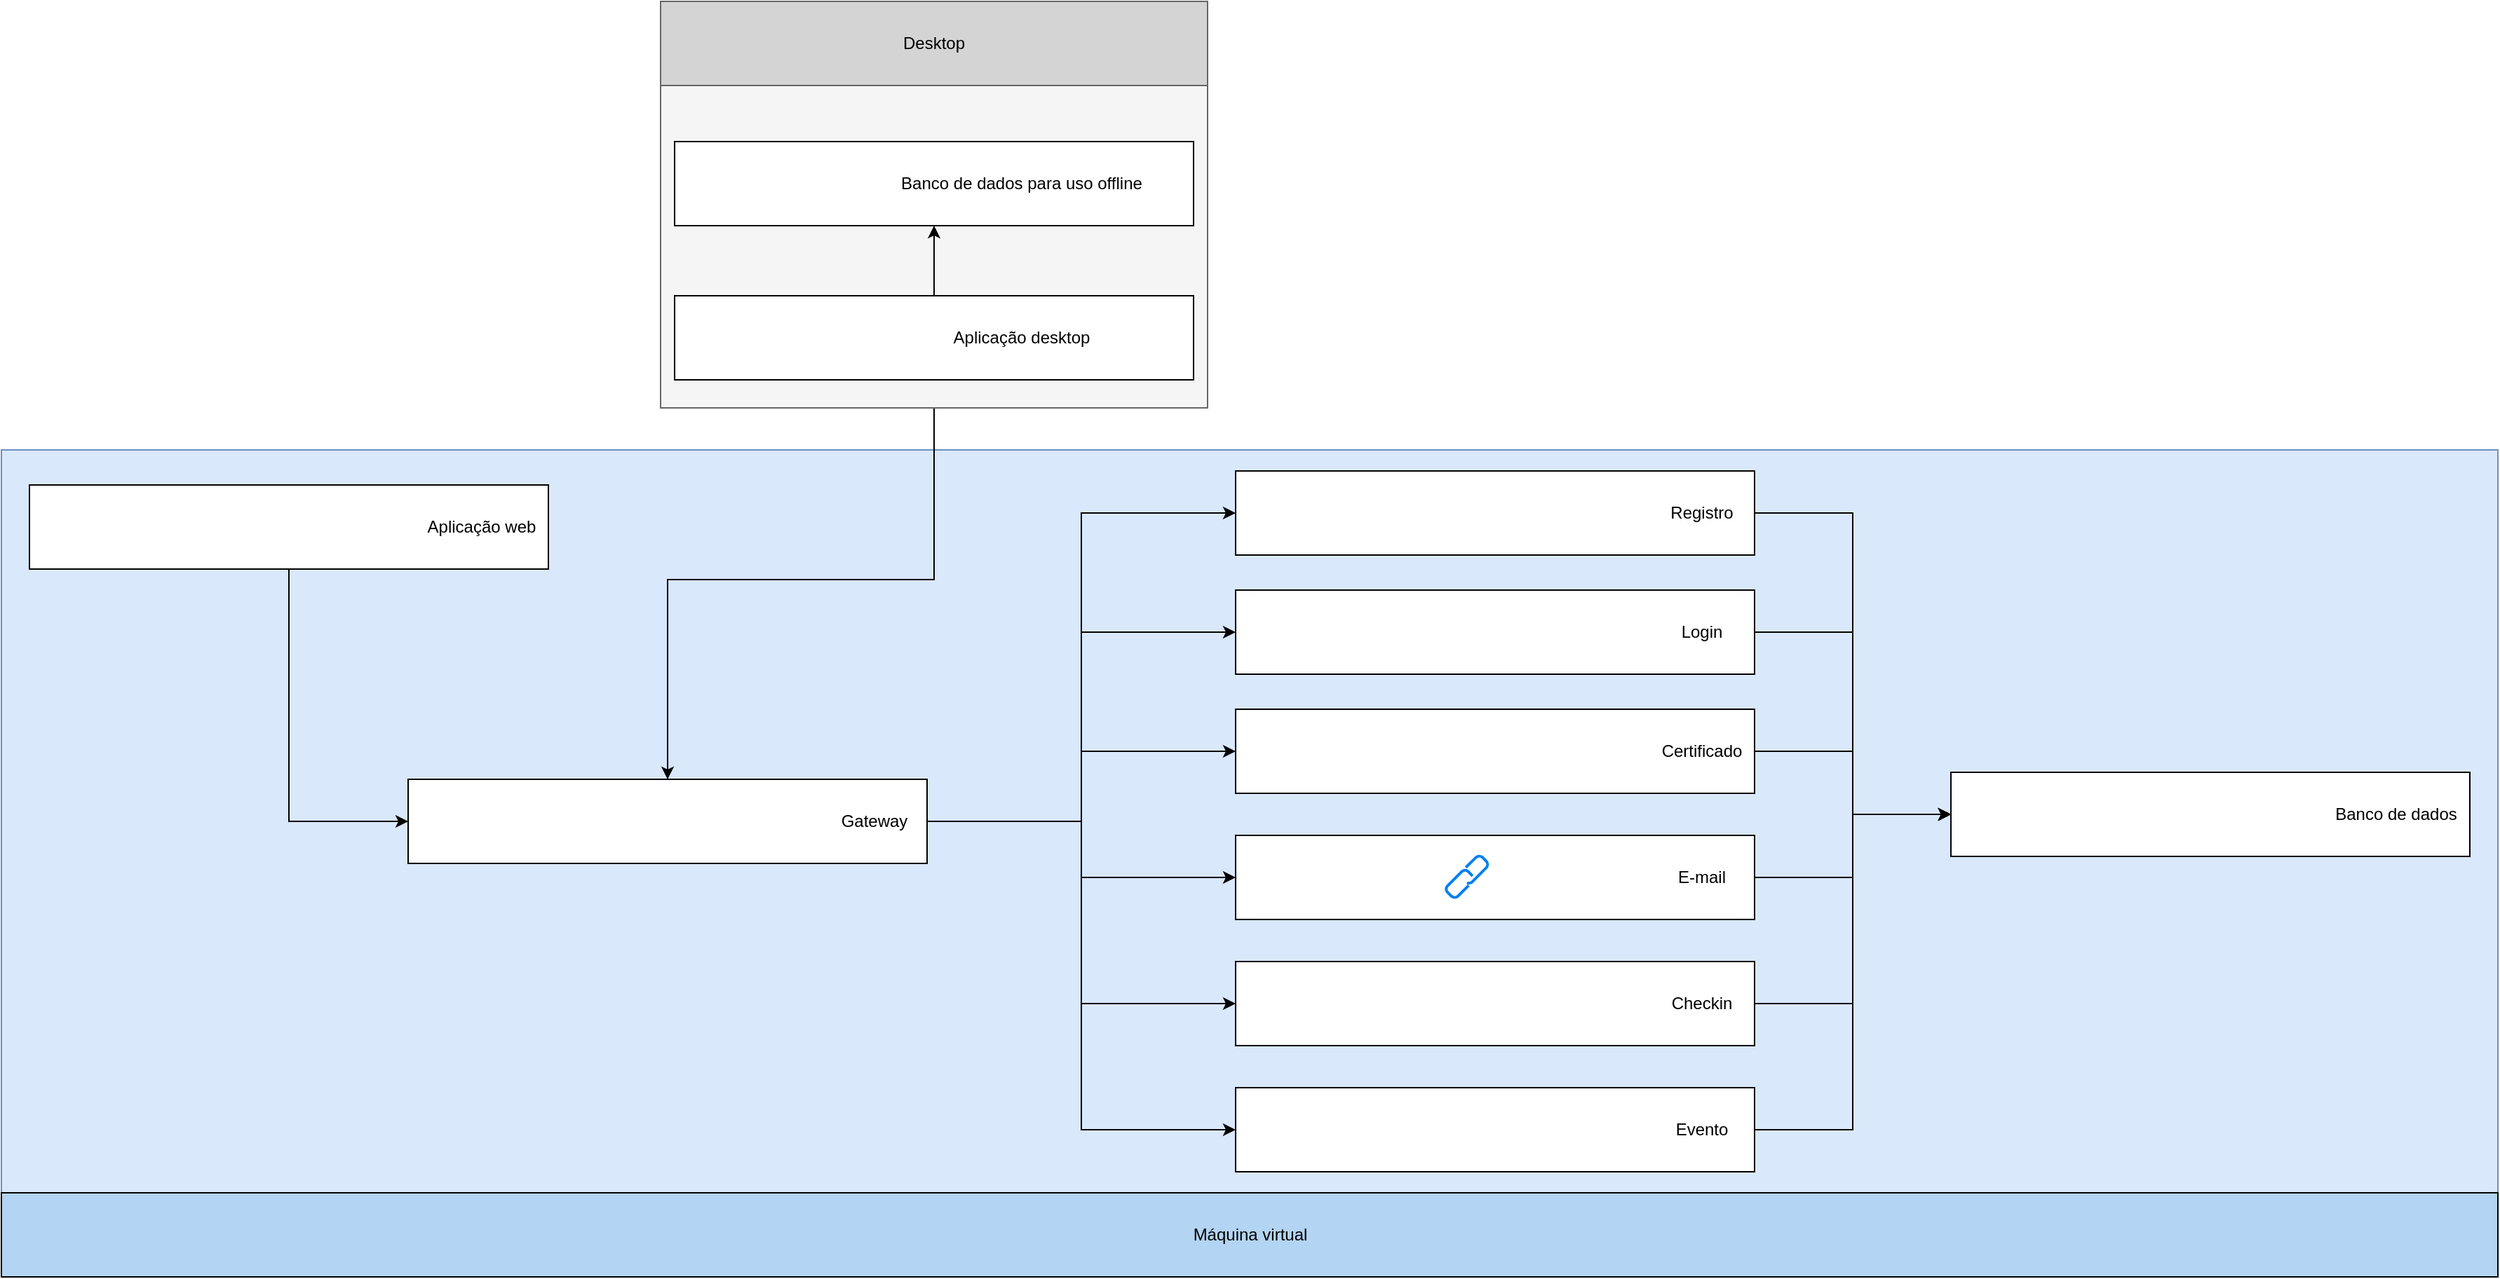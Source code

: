 <mxfile version="15.7.3" type="device"><diagram id="F9m85wWu2ZIBstqE2Dca" name="Page-1"><mxGraphModel dx="1963" dy="1133" grid="1" gridSize="10" guides="1" tooltips="1" connect="1" arrows="1" fold="1" page="1" pageScale="1" pageWidth="827" pageHeight="1169" math="0" shadow="0"><root><mxCell id="0"/><mxCell id="1" parent="0"/><mxCell id="c-JWCFTyzLUdVSqSqVdu-13" value="" style="rounded=0;whiteSpace=wrap;html=1;fillColor=#dae8fc;strokeColor=#6c8ebf;" vertex="1" parent="1"><mxGeometry x="40" y="360" width="1780" height="590" as="geometry"/></mxCell><mxCell id="c-JWCFTyzLUdVSqSqVdu-51" style="edgeStyle=orthogonalEdgeStyle;rounded=0;orthogonalLoop=1;jettySize=auto;html=1;exitX=0.5;exitY=1;exitDx=0;exitDy=0;" edge="1" parent="1" source="c-JWCFTyzLUdVSqSqVdu-8" target="c-JWCFTyzLUdVSqSqVdu-17"><mxGeometry relative="1" as="geometry"/></mxCell><mxCell id="c-JWCFTyzLUdVSqSqVdu-14" value="" style="rounded=0;whiteSpace=wrap;html=1;fillColor=#B3D4F2;" vertex="1" parent="1"><mxGeometry x="40" y="890" width="1780" height="60" as="geometry"/></mxCell><mxCell id="c-JWCFTyzLUdVSqSqVdu-15" value="Máquina virtual" style="text;html=1;strokeColor=none;fillColor=none;align=center;verticalAlign=middle;whiteSpace=wrap;rounded=0;" vertex="1" parent="1"><mxGeometry x="887.5" y="905" width="85" height="30" as="geometry"/></mxCell><mxCell id="c-JWCFTyzLUdVSqSqVdu-21" value="" style="group" vertex="1" connectable="0" parent="1"><mxGeometry x="330" y="590" width="370" height="70" as="geometry"/></mxCell><mxCell id="c-JWCFTyzLUdVSqSqVdu-17" value="" style="rounded=0;whiteSpace=wrap;html=1;" vertex="1" parent="c-JWCFTyzLUdVSqSqVdu-21"><mxGeometry y="5" width="370" height="60" as="geometry"/></mxCell><mxCell id="c-JWCFTyzLUdVSqSqVdu-18" value="Gateway" style="text;html=1;strokeColor=none;fillColor=none;align=center;verticalAlign=middle;whiteSpace=wrap;rounded=0;" vertex="1" parent="c-JWCFTyzLUdVSqSqVdu-21"><mxGeometry x="300" y="20" width="65" height="30" as="geometry"/></mxCell><mxCell id="c-JWCFTyzLUdVSqSqVdu-19" value="" style="shape=image;verticalLabelPosition=bottom;labelBackgroundColor=#ffffff;verticalAlign=top;aspect=fixed;imageAspect=0;image=https://www.docker.com/sites/default/files/d8/2019-07/Moby-logo.png;" vertex="1" parent="c-JWCFTyzLUdVSqSqVdu-21"><mxGeometry y="5" width="83.65" height="60" as="geometry"/></mxCell><mxCell id="c-JWCFTyzLUdVSqSqVdu-20" value="" style="shape=image;verticalLabelPosition=bottom;labelBackgroundColor=#ffffff;verticalAlign=top;aspect=fixed;imageAspect=0;image=https://wallacemaxters.com.br/uploads/lumen.png;" vertex="1" parent="c-JWCFTyzLUdVSqSqVdu-21"><mxGeometry x="90" width="124.23" height="70" as="geometry"/></mxCell><mxCell id="c-JWCFTyzLUdVSqSqVdu-88" value="" style="shape=image;verticalLabelPosition=bottom;labelBackgroundColor=#ffffff;verticalAlign=top;aspect=fixed;imageAspect=0;image=https://cdn-images-1.medium.com/fit/t/1600/480/1*XkmnsJ6Joa6EDFVGUw0tfA.png;" vertex="1" parent="c-JWCFTyzLUdVSqSqVdu-21"><mxGeometry x="220" y="25" width="66.67" height="20" as="geometry"/></mxCell><mxCell id="c-JWCFTyzLUdVSqSqVdu-27" value="" style="group" vertex="1" connectable="0" parent="1"><mxGeometry x="920" y="540" width="370" height="70" as="geometry"/></mxCell><mxCell id="c-JWCFTyzLUdVSqSqVdu-28" value="" style="rounded=0;whiteSpace=wrap;html=1;" vertex="1" parent="c-JWCFTyzLUdVSqSqVdu-27"><mxGeometry y="5" width="370" height="60" as="geometry"/></mxCell><mxCell id="c-JWCFTyzLUdVSqSqVdu-29" value="Certificado" style="text;html=1;strokeColor=none;fillColor=none;align=center;verticalAlign=middle;whiteSpace=wrap;rounded=0;" vertex="1" parent="c-JWCFTyzLUdVSqSqVdu-27"><mxGeometry x="300" y="20" width="65" height="30" as="geometry"/></mxCell><mxCell id="c-JWCFTyzLUdVSqSqVdu-30" value="" style="shape=image;verticalLabelPosition=bottom;labelBackgroundColor=#ffffff;verticalAlign=top;aspect=fixed;imageAspect=0;image=https://www.docker.com/sites/default/files/d8/2019-07/Moby-logo.png;" vertex="1" parent="c-JWCFTyzLUdVSqSqVdu-27"><mxGeometry y="5" width="83.65" height="60" as="geometry"/></mxCell><mxCell id="c-JWCFTyzLUdVSqSqVdu-31" value="" style="shape=image;verticalLabelPosition=bottom;labelBackgroundColor=#ffffff;verticalAlign=top;aspect=fixed;imageAspect=0;image=https://wallacemaxters.com.br/uploads/lumen.png;" vertex="1" parent="c-JWCFTyzLUdVSqSqVdu-27"><mxGeometry x="90" width="124.23" height="70" as="geometry"/></mxCell><mxCell id="c-JWCFTyzLUdVSqSqVdu-32" value="" style="group" vertex="1" connectable="0" parent="1"><mxGeometry x="920" y="630" width="370" height="70" as="geometry"/></mxCell><mxCell id="c-JWCFTyzLUdVSqSqVdu-33" value="" style="rounded=0;whiteSpace=wrap;html=1;" vertex="1" parent="c-JWCFTyzLUdVSqSqVdu-32"><mxGeometry y="5" width="370" height="60" as="geometry"/></mxCell><mxCell id="c-JWCFTyzLUdVSqSqVdu-34" value="E-mail" style="text;html=1;strokeColor=none;fillColor=none;align=center;verticalAlign=middle;whiteSpace=wrap;rounded=0;" vertex="1" parent="c-JWCFTyzLUdVSqSqVdu-32"><mxGeometry x="300" y="20" width="65" height="30" as="geometry"/></mxCell><mxCell id="c-JWCFTyzLUdVSqSqVdu-35" value="" style="shape=image;verticalLabelPosition=bottom;labelBackgroundColor=#ffffff;verticalAlign=top;aspect=fixed;imageAspect=0;image=https://www.docker.com/sites/default/files/d8/2019-07/Moby-logo.png;" vertex="1" parent="c-JWCFTyzLUdVSqSqVdu-32"><mxGeometry y="5" width="83.65" height="60" as="geometry"/></mxCell><mxCell id="c-JWCFTyzLUdVSqSqVdu-42" value="" style="shape=image;verticalLabelPosition=bottom;labelBackgroundColor=#ffffff;verticalAlign=top;aspect=fixed;imageAspect=0;image=https://upload.wikimedia.org/wikipedia/commons/thumb/9/9a/Laravel.svg/1200px-Laravel.svg.png;" vertex="1" parent="c-JWCFTyzLUdVSqSqVdu-32"><mxGeometry x="83.65" y="7.5" width="52.88" height="55" as="geometry"/></mxCell><UserObject label="" link="https://github.com/alpharameeztech/transactional-email-microservice" linkTarget="_blank" id="c-JWCFTyzLUdVSqSqVdu-45"><mxCell style="html=1;verticalLabelPosition=bottom;align=center;labelBackgroundColor=#ffffff;verticalAlign=top;strokeWidth=2;strokeColor=#0080F0;shadow=0;dashed=0;shape=mxgraph.ios7.icons.link;fillColor=#D4D4D4;" vertex="1" parent="c-JWCFTyzLUdVSqSqVdu-32"><mxGeometry x="150" y="19.5" width="30" height="30" as="geometry"/></mxCell></UserObject><mxCell id="c-JWCFTyzLUdVSqSqVdu-37" value="" style="group" vertex="1" connectable="0" parent="1"><mxGeometry x="920" y="720" width="370" height="70" as="geometry"/></mxCell><mxCell id="c-JWCFTyzLUdVSqSqVdu-38" value="" style="rounded=0;whiteSpace=wrap;html=1;" vertex="1" parent="c-JWCFTyzLUdVSqSqVdu-37"><mxGeometry y="5" width="370" height="60" as="geometry"/></mxCell><mxCell id="c-JWCFTyzLUdVSqSqVdu-39" value="Checkin" style="text;html=1;strokeColor=none;fillColor=none;align=center;verticalAlign=middle;whiteSpace=wrap;rounded=0;" vertex="1" parent="c-JWCFTyzLUdVSqSqVdu-37"><mxGeometry x="300" y="20" width="65" height="30" as="geometry"/></mxCell><mxCell id="c-JWCFTyzLUdVSqSqVdu-40" value="" style="shape=image;verticalLabelPosition=bottom;labelBackgroundColor=#ffffff;verticalAlign=top;aspect=fixed;imageAspect=0;image=https://www.docker.com/sites/default/files/d8/2019-07/Moby-logo.png;" vertex="1" parent="c-JWCFTyzLUdVSqSqVdu-37"><mxGeometry y="5" width="83.65" height="60" as="geometry"/></mxCell><mxCell id="c-JWCFTyzLUdVSqSqVdu-41" value="" style="shape=image;verticalLabelPosition=bottom;labelBackgroundColor=#ffffff;verticalAlign=top;aspect=fixed;imageAspect=0;image=https://wallacemaxters.com.br/uploads/lumen.png;" vertex="1" parent="c-JWCFTyzLUdVSqSqVdu-37"><mxGeometry x="90" width="124.23" height="70" as="geometry"/></mxCell><mxCell id="c-JWCFTyzLUdVSqSqVdu-46" value="" style="group" vertex="1" connectable="0" parent="1"><mxGeometry x="920" y="810" width="370" height="70" as="geometry"/></mxCell><mxCell id="c-JWCFTyzLUdVSqSqVdu-47" value="" style="rounded=0;whiteSpace=wrap;html=1;" vertex="1" parent="c-JWCFTyzLUdVSqSqVdu-46"><mxGeometry y="5" width="370" height="60" as="geometry"/></mxCell><mxCell id="c-JWCFTyzLUdVSqSqVdu-48" value="Evento" style="text;html=1;strokeColor=none;fillColor=none;align=center;verticalAlign=middle;whiteSpace=wrap;rounded=0;" vertex="1" parent="c-JWCFTyzLUdVSqSqVdu-46"><mxGeometry x="300" y="20" width="65" height="30" as="geometry"/></mxCell><mxCell id="c-JWCFTyzLUdVSqSqVdu-49" value="" style="shape=image;verticalLabelPosition=bottom;labelBackgroundColor=#ffffff;verticalAlign=top;aspect=fixed;imageAspect=0;image=https://www.docker.com/sites/default/files/d8/2019-07/Moby-logo.png;" vertex="1" parent="c-JWCFTyzLUdVSqSqVdu-46"><mxGeometry y="5" width="83.65" height="60" as="geometry"/></mxCell><mxCell id="c-JWCFTyzLUdVSqSqVdu-50" value="" style="shape=image;verticalLabelPosition=bottom;labelBackgroundColor=#ffffff;verticalAlign=top;aspect=fixed;imageAspect=0;image=https://wallacemaxters.com.br/uploads/lumen.png;" vertex="1" parent="c-JWCFTyzLUdVSqSqVdu-46"><mxGeometry x="90" width="124.23" height="70" as="geometry"/></mxCell><mxCell id="c-JWCFTyzLUdVSqSqVdu-57" value="" style="group" vertex="1" connectable="0" parent="1"><mxGeometry x="60" y="380" width="370" height="70" as="geometry"/></mxCell><mxCell id="c-JWCFTyzLUdVSqSqVdu-58" value="" style="rounded=0;whiteSpace=wrap;html=1;" vertex="1" parent="c-JWCFTyzLUdVSqSqVdu-57"><mxGeometry y="5" width="370" height="60" as="geometry"/></mxCell><mxCell id="c-JWCFTyzLUdVSqSqVdu-59" value="Aplicação web" style="text;html=1;strokeColor=none;fillColor=none;align=center;verticalAlign=middle;whiteSpace=wrap;rounded=0;" vertex="1" parent="c-JWCFTyzLUdVSqSqVdu-57"><mxGeometry x="280" y="20" width="85" height="30" as="geometry"/></mxCell><mxCell id="c-JWCFTyzLUdVSqSqVdu-60" value="" style="shape=image;verticalLabelPosition=bottom;labelBackgroundColor=#ffffff;verticalAlign=top;aspect=fixed;imageAspect=0;image=https://www.docker.com/sites/default/files/d8/2019-07/Moby-logo.png;" vertex="1" parent="c-JWCFTyzLUdVSqSqVdu-57"><mxGeometry y="5" width="83.65" height="60" as="geometry"/></mxCell><mxCell id="c-JWCFTyzLUdVSqSqVdu-61" value="" style="shape=image;verticalLabelPosition=bottom;labelBackgroundColor=#ffffff;verticalAlign=top;aspect=fixed;imageAspect=0;image=https://upload.wikimedia.org/wikipedia/commons/thumb/9/9a/Laravel.svg/1200px-Laravel.svg.png;" vertex="1" parent="c-JWCFTyzLUdVSqSqVdu-57"><mxGeometry x="83.65" y="7.5" width="52.88" height="55" as="geometry"/></mxCell><mxCell id="c-JWCFTyzLUdVSqSqVdu-63" value="" style="group" vertex="1" connectable="0" parent="1"><mxGeometry x="510" y="40" width="390" height="290" as="geometry"/></mxCell><mxCell id="c-JWCFTyzLUdVSqSqVdu-1" value="" style="rounded=0;whiteSpace=wrap;html=1;fillColor=#f5f5f5;fontColor=#333333;strokeColor=#666666;" vertex="1" parent="c-JWCFTyzLUdVSqSqVdu-63"><mxGeometry width="390" height="290" as="geometry"/></mxCell><mxCell id="c-JWCFTyzLUdVSqSqVdu-4" value="" style="rounded=0;whiteSpace=wrap;html=1;fillColor=#D4D4D4;fontColor=#333333;strokeColor=#666666;" vertex="1" parent="c-JWCFTyzLUdVSqSqVdu-63"><mxGeometry width="390" height="60" as="geometry"/></mxCell><mxCell id="c-JWCFTyzLUdVSqSqVdu-3" value="Desktop" style="text;html=1;strokeColor=none;fillColor=none;align=center;verticalAlign=middle;whiteSpace=wrap;rounded=0;" vertex="1" parent="c-JWCFTyzLUdVSqSqVdu-63"><mxGeometry x="165" y="15" width="60" height="30" as="geometry"/></mxCell><mxCell id="c-JWCFTyzLUdVSqSqVdu-6" value="" style="rounded=0;whiteSpace=wrap;html=1;" vertex="1" parent="c-JWCFTyzLUdVSqSqVdu-63"><mxGeometry x="10" y="100" width="370" height="60" as="geometry"/></mxCell><mxCell id="c-JWCFTyzLUdVSqSqVdu-5" value="" style="shape=image;verticalLabelPosition=bottom;labelBackgroundColor=#ffffff;verticalAlign=top;aspect=fixed;imageAspect=0;image=https://marcas-logos.net/wp-content/uploads/2020/11/MySQL-logo.png;" vertex="1" parent="c-JWCFTyzLUdVSqSqVdu-63"><mxGeometry x="10" y="90" width="119.88" height="80" as="geometry"/></mxCell><mxCell id="c-JWCFTyzLUdVSqSqVdu-8" value="" style="rounded=0;whiteSpace=wrap;html=1;" vertex="1" parent="c-JWCFTyzLUdVSqSqVdu-63"><mxGeometry x="10" y="210" width="370" height="60" as="geometry"/></mxCell><mxCell id="c-JWCFTyzLUdVSqSqVdu-9" value="Banco de dados para uso offline" style="text;html=1;strokeColor=none;fillColor=none;align=center;verticalAlign=middle;whiteSpace=wrap;rounded=0;" vertex="1" parent="c-JWCFTyzLUdVSqSqVdu-63"><mxGeometry x="165" y="115" width="185" height="30" as="geometry"/></mxCell><mxCell id="c-JWCFTyzLUdVSqSqVdu-10" value="" style="shape=image;verticalLabelPosition=bottom;labelBackgroundColor=#ffffff;verticalAlign=top;aspect=fixed;imageAspect=0;image=https://marcas-logos.net/wp-content/uploads/2020/11/Java-logo.png;" vertex="1" parent="c-JWCFTyzLUdVSqSqVdu-63"><mxGeometry x="16.33" y="210" width="107.22" height="60" as="geometry"/></mxCell><mxCell id="c-JWCFTyzLUdVSqSqVdu-11" value="Aplicação desktop" style="text;html=1;strokeColor=none;fillColor=none;align=center;verticalAlign=middle;whiteSpace=wrap;rounded=0;" vertex="1" parent="c-JWCFTyzLUdVSqSqVdu-63"><mxGeometry x="165" y="225" width="185" height="30" as="geometry"/></mxCell><mxCell id="c-JWCFTyzLUdVSqSqVdu-12" style="edgeStyle=orthogonalEdgeStyle;rounded=0;orthogonalLoop=1;jettySize=auto;html=1;entryX=0.5;entryY=1;entryDx=0;entryDy=0;" edge="1" parent="c-JWCFTyzLUdVSqSqVdu-63" source="c-JWCFTyzLUdVSqSqVdu-8" target="c-JWCFTyzLUdVSqSqVdu-6"><mxGeometry relative="1" as="geometry"/></mxCell><mxCell id="c-JWCFTyzLUdVSqSqVdu-64" value="" style="group" vertex="1" connectable="0" parent="1"><mxGeometry x="740" y="445" width="545" height="80" as="geometry"/></mxCell><mxCell id="c-JWCFTyzLUdVSqSqVdu-22" value="" style="group" vertex="1" connectable="0" parent="c-JWCFTyzLUdVSqSqVdu-64"><mxGeometry width="370" height="70" as="geometry"/></mxCell><mxCell id="c-JWCFTyzLUdVSqSqVdu-23" value="" style="rounded=0;whiteSpace=wrap;html=1;" vertex="1" parent="c-JWCFTyzLUdVSqSqVdu-22"><mxGeometry x="180" y="15" width="370" height="60" as="geometry"/></mxCell><mxCell id="c-JWCFTyzLUdVSqSqVdu-25" value="" style="shape=image;verticalLabelPosition=bottom;labelBackgroundColor=#ffffff;verticalAlign=top;aspect=fixed;imageAspect=0;image=https://www.docker.com/sites/default/files/d8/2019-07/Moby-logo.png;" vertex="1" parent="c-JWCFTyzLUdVSqSqVdu-64"><mxGeometry x="180" y="15" width="83.65" height="60" as="geometry"/></mxCell><mxCell id="c-JWCFTyzLUdVSqSqVdu-26" value="" style="shape=image;verticalLabelPosition=bottom;labelBackgroundColor=#ffffff;verticalAlign=top;aspect=fixed;imageAspect=0;image=https://wallacemaxters.com.br/uploads/lumen.png;" vertex="1" parent="c-JWCFTyzLUdVSqSqVdu-64"><mxGeometry x="270" y="10" width="124.23" height="70" as="geometry"/></mxCell><mxCell id="c-JWCFTyzLUdVSqSqVdu-43" value="" style="shape=image;verticalLabelPosition=bottom;labelBackgroundColor=#ffffff;verticalAlign=top;aspect=fixed;imageAspect=0;image=https://cdn-images-1.medium.com/fit/t/1600/480/1*XkmnsJ6Joa6EDFVGUw0tfA.png;" vertex="1" parent="c-JWCFTyzLUdVSqSqVdu-64"><mxGeometry x="400" y="35" width="66.67" height="20" as="geometry"/></mxCell><mxCell id="c-JWCFTyzLUdVSqSqVdu-24" value="Login" style="text;html=1;strokeColor=none;fillColor=none;align=center;verticalAlign=middle;whiteSpace=wrap;rounded=0;" vertex="1" parent="c-JWCFTyzLUdVSqSqVdu-64"><mxGeometry x="480" y="30" width="65" height="30" as="geometry"/></mxCell><mxCell id="c-JWCFTyzLUdVSqSqVdu-65" style="edgeStyle=orthogonalEdgeStyle;rounded=0;orthogonalLoop=1;jettySize=auto;html=1;entryX=0;entryY=0.5;entryDx=0;entryDy=0;" edge="1" parent="1" source="c-JWCFTyzLUdVSqSqVdu-58" target="c-JWCFTyzLUdVSqSqVdu-19"><mxGeometry relative="1" as="geometry"/></mxCell><mxCell id="c-JWCFTyzLUdVSqSqVdu-66" style="edgeStyle=orthogonalEdgeStyle;rounded=0;orthogonalLoop=1;jettySize=auto;html=1;entryX=0;entryY=0.5;entryDx=0;entryDy=0;" edge="1" parent="1" source="c-JWCFTyzLUdVSqSqVdu-17" target="c-JWCFTyzLUdVSqSqVdu-25"><mxGeometry relative="1" as="geometry"/></mxCell><mxCell id="c-JWCFTyzLUdVSqSqVdu-67" style="edgeStyle=orthogonalEdgeStyle;rounded=0;orthogonalLoop=1;jettySize=auto;html=1;exitX=1;exitY=0.5;exitDx=0;exitDy=0;entryX=0;entryY=0.5;entryDx=0;entryDy=0;" edge="1" parent="1" source="c-JWCFTyzLUdVSqSqVdu-17" target="c-JWCFTyzLUdVSqSqVdu-30"><mxGeometry relative="1" as="geometry"/></mxCell><mxCell id="c-JWCFTyzLUdVSqSqVdu-68" style="edgeStyle=orthogonalEdgeStyle;rounded=0;orthogonalLoop=1;jettySize=auto;html=1;exitX=1;exitY=0.5;exitDx=0;exitDy=0;entryX=0;entryY=0.5;entryDx=0;entryDy=0;" edge="1" parent="1" source="c-JWCFTyzLUdVSqSqVdu-17" target="c-JWCFTyzLUdVSqSqVdu-35"><mxGeometry relative="1" as="geometry"/></mxCell><mxCell id="c-JWCFTyzLUdVSqSqVdu-69" style="edgeStyle=orthogonalEdgeStyle;rounded=0;orthogonalLoop=1;jettySize=auto;html=1;exitX=1;exitY=0.5;exitDx=0;exitDy=0;entryX=0;entryY=0.5;entryDx=0;entryDy=0;" edge="1" parent="1" source="c-JWCFTyzLUdVSqSqVdu-17" target="c-JWCFTyzLUdVSqSqVdu-40"><mxGeometry relative="1" as="geometry"/></mxCell><mxCell id="c-JWCFTyzLUdVSqSqVdu-70" style="edgeStyle=orthogonalEdgeStyle;rounded=0;orthogonalLoop=1;jettySize=auto;html=1;exitX=1;exitY=0.5;exitDx=0;exitDy=0;entryX=0;entryY=0.5;entryDx=0;entryDy=0;" edge="1" parent="1" source="c-JWCFTyzLUdVSqSqVdu-17" target="c-JWCFTyzLUdVSqSqVdu-49"><mxGeometry relative="1" as="geometry"/></mxCell><mxCell id="c-JWCFTyzLUdVSqSqVdu-75" style="edgeStyle=orthogonalEdgeStyle;rounded=0;orthogonalLoop=1;jettySize=auto;html=1;entryX=0;entryY=0.5;entryDx=0;entryDy=0;" edge="1" parent="1" source="c-JWCFTyzLUdVSqSqVdu-33" target="c-JWCFTyzLUdVSqSqVdu-74"><mxGeometry relative="1" as="geometry"/></mxCell><mxCell id="c-JWCFTyzLUdVSqSqVdu-76" style="edgeStyle=orthogonalEdgeStyle;rounded=0;orthogonalLoop=1;jettySize=auto;html=1;entryX=0;entryY=0.5;entryDx=0;entryDy=0;" edge="1" parent="1" source="c-JWCFTyzLUdVSqSqVdu-28" target="c-JWCFTyzLUdVSqSqVdu-74"><mxGeometry relative="1" as="geometry"/></mxCell><mxCell id="c-JWCFTyzLUdVSqSqVdu-77" style="edgeStyle=orthogonalEdgeStyle;rounded=0;orthogonalLoop=1;jettySize=auto;html=1;entryX=0;entryY=0.5;entryDx=0;entryDy=0;" edge="1" parent="1" source="c-JWCFTyzLUdVSqSqVdu-38" target="c-JWCFTyzLUdVSqSqVdu-74"><mxGeometry relative="1" as="geometry"/></mxCell><mxCell id="c-JWCFTyzLUdVSqSqVdu-78" style="edgeStyle=orthogonalEdgeStyle;rounded=0;orthogonalLoop=1;jettySize=auto;html=1;entryX=0;entryY=0.5;entryDx=0;entryDy=0;" edge="1" parent="1" source="c-JWCFTyzLUdVSqSqVdu-47" target="c-JWCFTyzLUdVSqSqVdu-74"><mxGeometry relative="1" as="geometry"/></mxCell><mxCell id="c-JWCFTyzLUdVSqSqVdu-79" style="edgeStyle=orthogonalEdgeStyle;rounded=0;orthogonalLoop=1;jettySize=auto;html=1;entryX=0;entryY=0.5;entryDx=0;entryDy=0;" edge="1" parent="1" source="c-JWCFTyzLUdVSqSqVdu-23" target="c-JWCFTyzLUdVSqSqVdu-74"><mxGeometry relative="1" as="geometry"/></mxCell><mxCell id="c-JWCFTyzLUdVSqSqVdu-80" value="" style="group" vertex="1" connectable="0" parent="1"><mxGeometry x="920" y="370" width="370" height="70" as="geometry"/></mxCell><mxCell id="c-JWCFTyzLUdVSqSqVdu-81" value="" style="rounded=0;whiteSpace=wrap;html=1;" vertex="1" parent="c-JWCFTyzLUdVSqSqVdu-80"><mxGeometry y="5" width="370" height="60" as="geometry"/></mxCell><mxCell id="c-JWCFTyzLUdVSqSqVdu-82" value="Registro" style="text;html=1;strokeColor=none;fillColor=none;align=center;verticalAlign=middle;whiteSpace=wrap;rounded=0;" vertex="1" parent="c-JWCFTyzLUdVSqSqVdu-80"><mxGeometry x="300" y="20" width="65" height="30" as="geometry"/></mxCell><mxCell id="c-JWCFTyzLUdVSqSqVdu-83" value="" style="shape=image;verticalLabelPosition=bottom;labelBackgroundColor=#ffffff;verticalAlign=top;aspect=fixed;imageAspect=0;image=https://www.docker.com/sites/default/files/d8/2019-07/Moby-logo.png;" vertex="1" parent="c-JWCFTyzLUdVSqSqVdu-80"><mxGeometry y="5" width="83.65" height="60" as="geometry"/></mxCell><mxCell id="c-JWCFTyzLUdVSqSqVdu-84" value="" style="shape=image;verticalLabelPosition=bottom;labelBackgroundColor=#ffffff;verticalAlign=top;aspect=fixed;imageAspect=0;image=https://wallacemaxters.com.br/uploads/lumen.png;" vertex="1" parent="c-JWCFTyzLUdVSqSqVdu-80"><mxGeometry x="90" width="124.23" height="70" as="geometry"/></mxCell><mxCell id="c-JWCFTyzLUdVSqSqVdu-85" style="edgeStyle=orthogonalEdgeStyle;rounded=0;orthogonalLoop=1;jettySize=auto;html=1;exitX=1;exitY=0.5;exitDx=0;exitDy=0;entryX=0;entryY=0.5;entryDx=0;entryDy=0;" edge="1" parent="1" source="c-JWCFTyzLUdVSqSqVdu-17" target="c-JWCFTyzLUdVSqSqVdu-83"><mxGeometry relative="1" as="geometry"/></mxCell><mxCell id="c-JWCFTyzLUdVSqSqVdu-86" style="edgeStyle=orthogonalEdgeStyle;rounded=0;orthogonalLoop=1;jettySize=auto;html=1;exitX=1;exitY=0.5;exitDx=0;exitDy=0;entryX=0;entryY=0.5;entryDx=0;entryDy=0;" edge="1" parent="1" source="c-JWCFTyzLUdVSqSqVdu-81" target="c-JWCFTyzLUdVSqSqVdu-74"><mxGeometry relative="1" as="geometry"/></mxCell><mxCell id="c-JWCFTyzLUdVSqSqVdu-87" value="" style="group" vertex="1" connectable="0" parent="1"><mxGeometry x="1430" y="580" width="370" height="80" as="geometry"/></mxCell><mxCell id="c-JWCFTyzLUdVSqSqVdu-71" value="" style="rounded=0;whiteSpace=wrap;html=1;" vertex="1" parent="c-JWCFTyzLUdVSqSqVdu-87"><mxGeometry y="10" width="370" height="60" as="geometry"/></mxCell><mxCell id="c-JWCFTyzLUdVSqSqVdu-72" value="" style="shape=image;verticalLabelPosition=bottom;labelBackgroundColor=#ffffff;verticalAlign=top;aspect=fixed;imageAspect=0;image=https://marcas-logos.net/wp-content/uploads/2020/11/MySQL-logo.png;" vertex="1" parent="c-JWCFTyzLUdVSqSqVdu-87"><mxGeometry x="80" width="119.88" height="80" as="geometry"/></mxCell><mxCell id="c-JWCFTyzLUdVSqSqVdu-73" value="Banco de dados" style="text;html=1;strokeColor=none;fillColor=none;align=center;verticalAlign=middle;whiteSpace=wrap;rounded=0;" vertex="1" parent="c-JWCFTyzLUdVSqSqVdu-87"><mxGeometry x="270" y="25" width="95" height="30" as="geometry"/></mxCell><mxCell id="c-JWCFTyzLUdVSqSqVdu-74" value="" style="shape=image;verticalLabelPosition=bottom;labelBackgroundColor=#ffffff;verticalAlign=top;aspect=fixed;imageAspect=0;image=https://www.docker.com/sites/default/files/d8/2019-07/Moby-logo.png;" vertex="1" parent="c-JWCFTyzLUdVSqSqVdu-87"><mxGeometry y="10" width="83.65" height="60" as="geometry"/></mxCell><mxCell id="c-JWCFTyzLUdVSqSqVdu-89" value="" style="shape=image;verticalLabelPosition=bottom;labelBackgroundColor=#ffffff;verticalAlign=top;aspect=fixed;imageAspect=0;image=https://upload.wikimedia.org/wikipedia/commons/thumb/a/ab/Logo-ubuntu_cof-orange-hex.svg/1200px-Logo-ubuntu_cof-orange-hex.svg.png;" vertex="1" parent="1"><mxGeometry x="827" y="895" width="50" height="50" as="geometry"/></mxCell></root></mxGraphModel></diagram></mxfile>